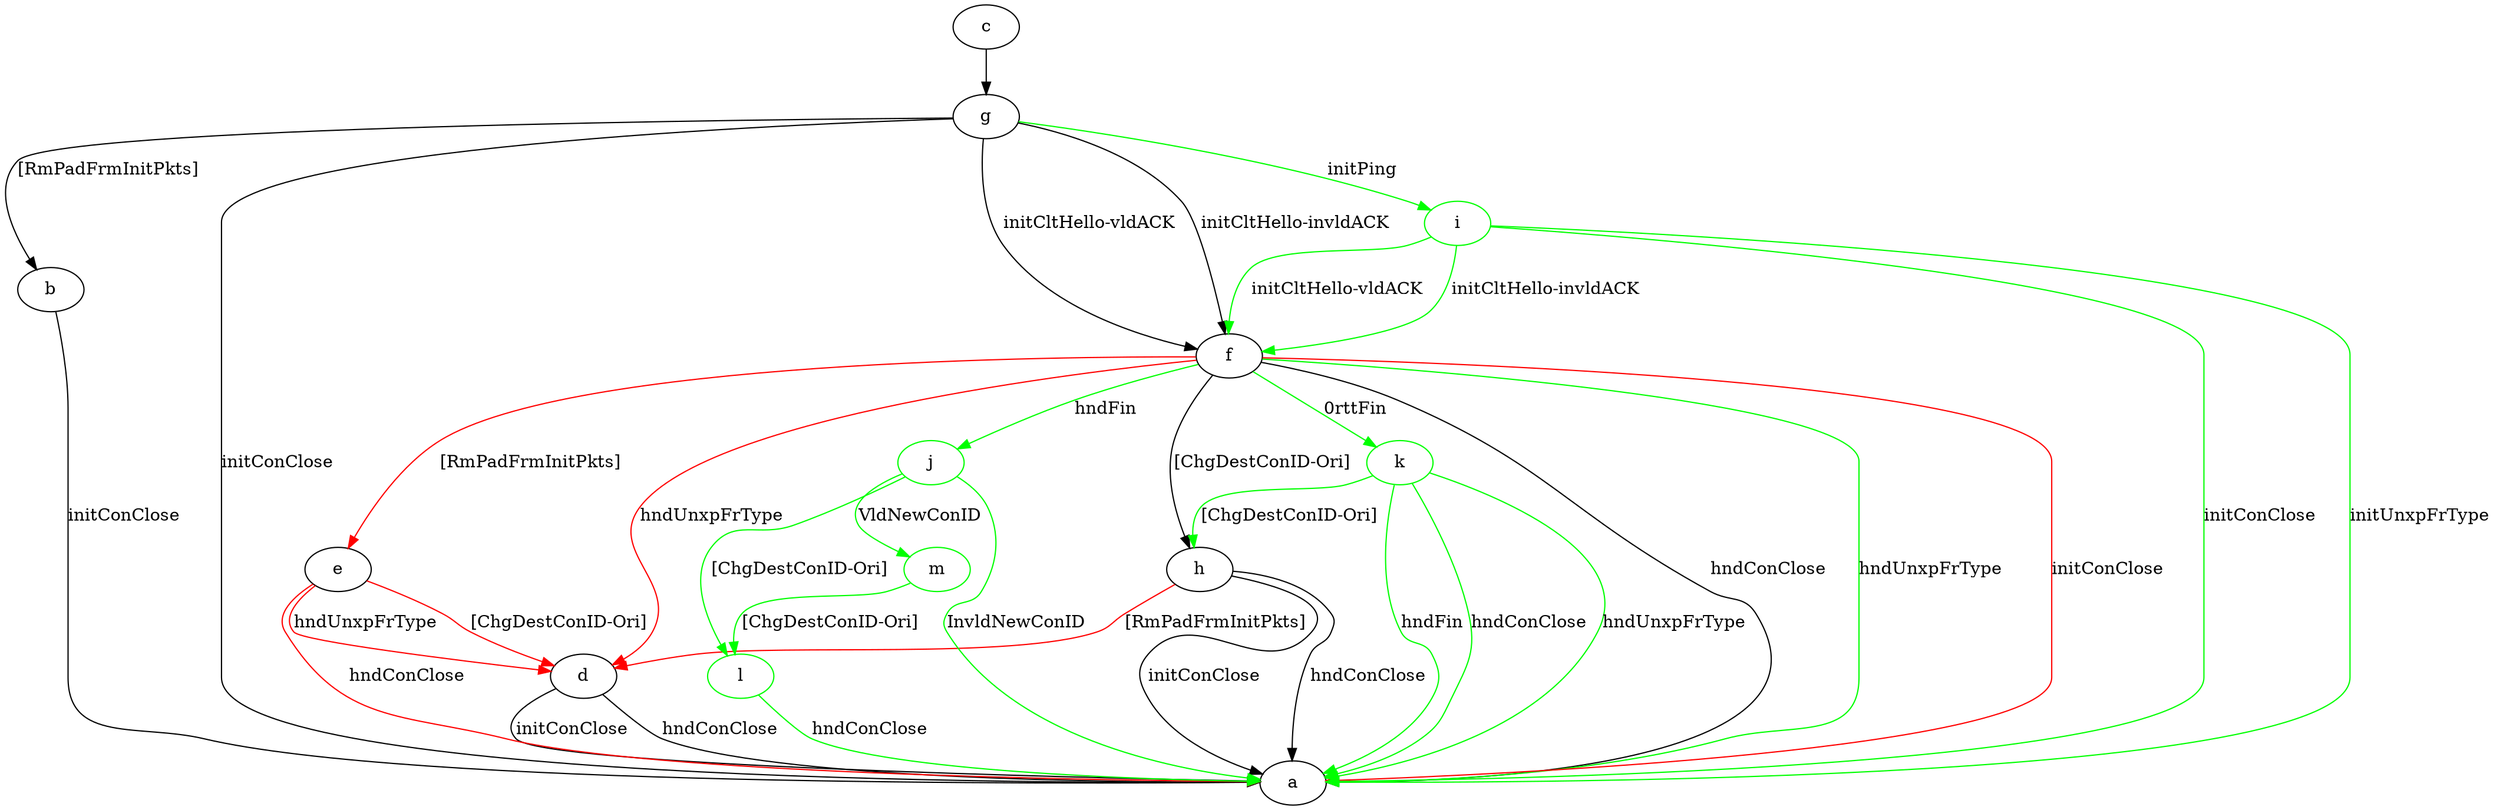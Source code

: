 digraph "" {
	b -> a	[key=0,
		label="initConClose "];
	c -> g	[key=0];
	d -> a	[key=0,
		label="initConClose "];
	d -> a	[key=1,
		label="hndConClose "];
	e -> a	[key=0,
		color=red,
		label="hndConClose "];
	e -> d	[key=0,
		color=red,
		label="hndUnxpFrType "];
	e -> d	[key=1,
		color=red,
		label="[ChgDestConID-Ori] "];
	f -> a	[key=0,
		label="hndConClose "];
	f -> a	[key=1,
		color=green,
		label="hndUnxpFrType "];
	f -> a	[key=2,
		color=red,
		label="initConClose "];
	f -> d	[key=0,
		color=red,
		label="hndUnxpFrType "];
	f -> e	[key=0,
		color=red,
		label="[RmPadFrmInitPkts] "];
	f -> h	[key=0,
		label="[ChgDestConID-Ori] "];
	j	[color=green];
	f -> j	[key=0,
		color=green,
		label="hndFin "];
	k	[color=green];
	f -> k	[key=0,
		color=green,
		label="0rttFin "];
	g -> a	[key=0,
		label="initConClose "];
	g -> b	[key=0,
		label="[RmPadFrmInitPkts] "];
	g -> f	[key=0,
		label="initCltHello-vldACK "];
	g -> f	[key=1,
		label="initCltHello-invldACK "];
	i	[color=green];
	g -> i	[key=0,
		color=green,
		label="initPing "];
	h -> a	[key=0,
		label="initConClose "];
	h -> a	[key=1,
		label="hndConClose "];
	h -> d	[key=0,
		color=red,
		label="[RmPadFrmInitPkts] "];
	i -> a	[key=0,
		color=green,
		label="initConClose "];
	i -> a	[key=1,
		color=green,
		label="initUnxpFrType "];
	i -> f	[key=0,
		color=green,
		label="initCltHello-vldACK "];
	i -> f	[key=1,
		color=green,
		label="initCltHello-invldACK "];
	j -> a	[key=0,
		color=green,
		label="InvldNewConID "];
	l	[color=green];
	j -> l	[key=0,
		color=green,
		label="[ChgDestConID-Ori] "];
	m	[color=green];
	j -> m	[key=0,
		color=green,
		label="VldNewConID "];
	k -> a	[key=0,
		color=green,
		label="hndFin "];
	k -> a	[key=1,
		color=green,
		label="hndConClose "];
	k -> a	[key=2,
		color=green,
		label="hndUnxpFrType "];
	k -> h	[key=0,
		color=green,
		label="[ChgDestConID-Ori] "];
	l -> a	[key=0,
		color=green,
		label="hndConClose "];
	m -> l	[key=0,
		color=green,
		label="[ChgDestConID-Ori] "];
}
